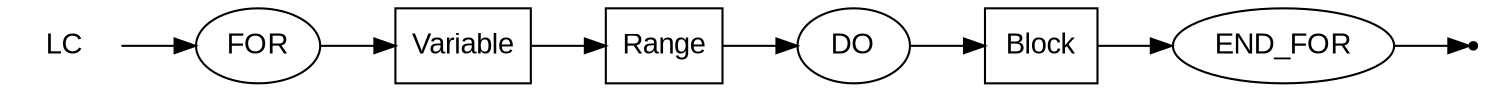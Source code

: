 digraph LC {
  rankdir=LR;
  node [fontname="Arial"];
  start [label="LC" shape=plaintext];
  end [label="" shape=point];
  A [label="FOR" shape=oval];
  B [label="Variable" shape=box];
  C [label="Range" shape=box];
  D [label="DO" shape=oval];
  E [label="Block" shape=box];
  F [label="END_FOR" shape=oval];
  start -> A;
  A -> B;
  B -> C;
  C -> D;
  D -> E;
  E -> F;
  F -> end;
}